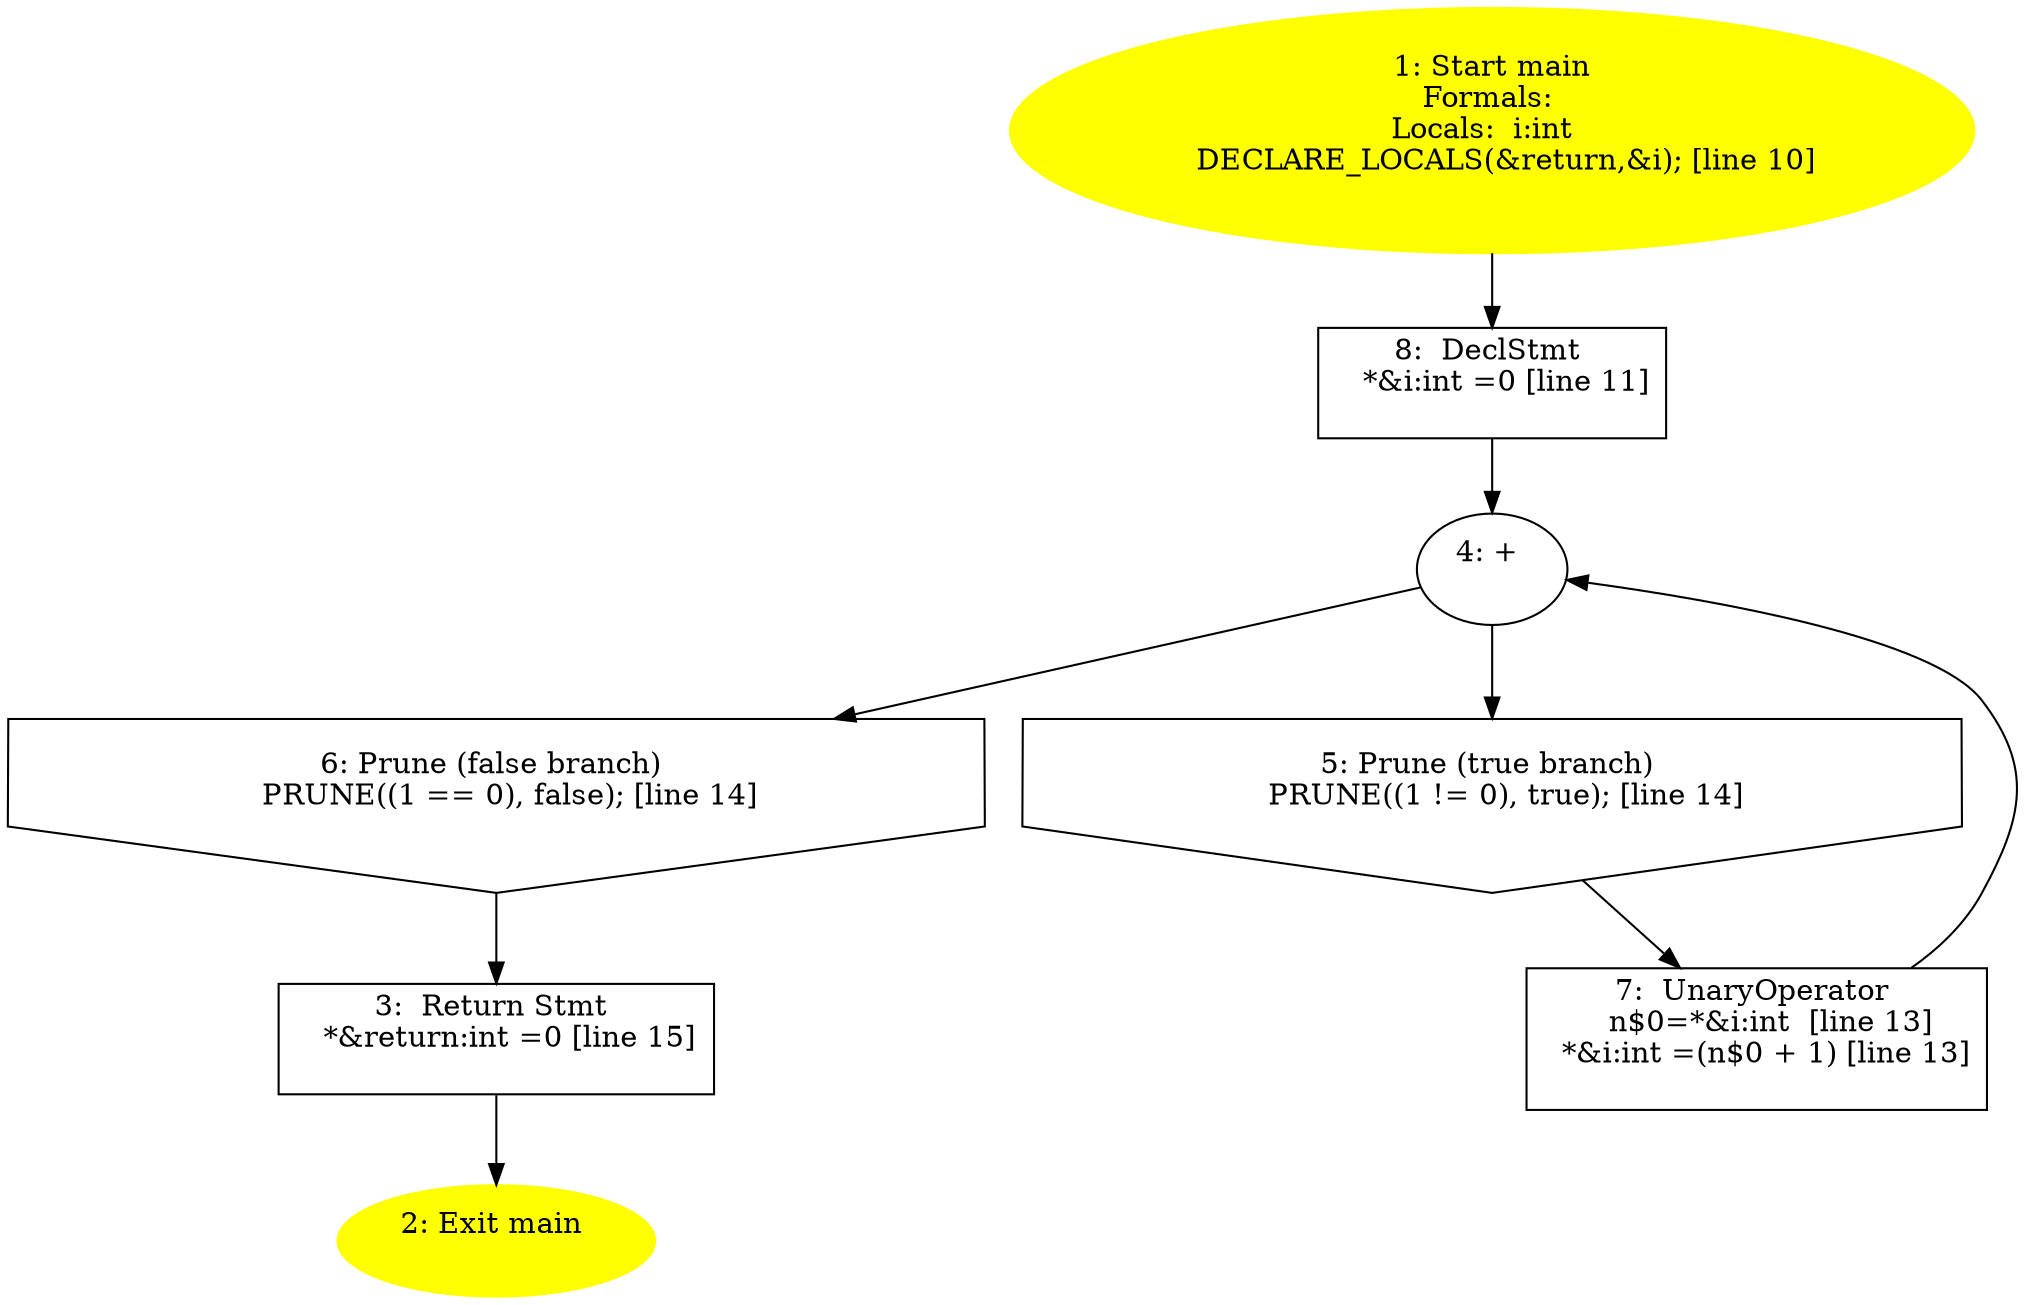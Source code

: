 /* @generated */
digraph iCFG {
"main8" [label="8:  DeclStmt \n   *&i:int =0 [line 11]\n " shape="box"]
	

	 "main8" -> "main4" ;
"main7" [label="7:  UnaryOperator \n   n$0=*&i:int  [line 13]\n  *&i:int =(n$0 + 1) [line 13]\n " shape="box"]
	

	 "main7" -> "main4" ;
"main6" [label="6: Prune (false branch) \n   PRUNE((1 == 0), false); [line 14]\n " shape="invhouse"]
	

	 "main6" -> "main3" ;
"main5" [label="5: Prune (true branch) \n   PRUNE((1 != 0), true); [line 14]\n " shape="invhouse"]
	

	 "main5" -> "main7" ;
"main4" [label="4: + \n  " ]
	

	 "main4" -> "main5" ;
	 "main4" -> "main6" ;
"main3" [label="3:  Return Stmt \n   *&return:int =0 [line 15]\n " shape="box"]
	

	 "main3" -> "main2" ;
"main2" [label="2: Exit main \n  " color=yellow style=filled]
	

"main1" [label="1: Start main\nFormals: \nLocals:  i:int  \n   DECLARE_LOCALS(&return,&i); [line 10]\n " color=yellow style=filled]
	

	 "main1" -> "main8" ;
}
